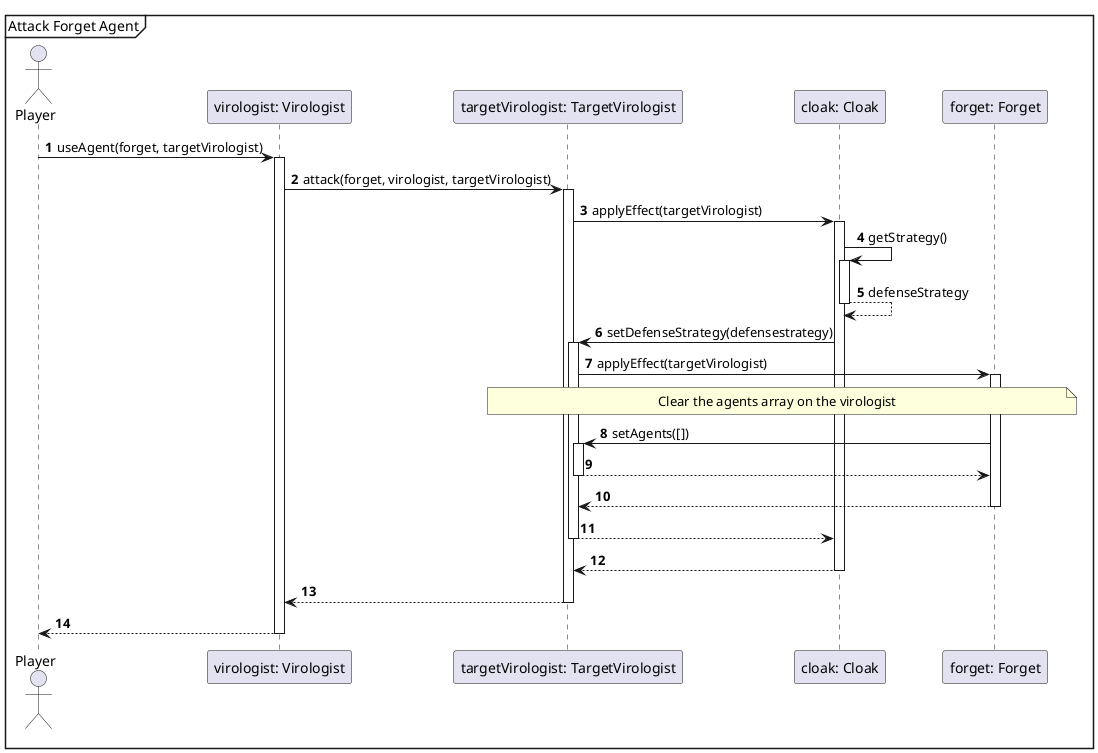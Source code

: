 @startuml
'https://plantuml.com/sequence-diagram

autonumber

mainframe Attack Forget Agent

actor Player

Player -> "virologist: Virologist"++: useAgent(forget, targetVirologist)
"virologist: Virologist" -> "targetVirologist: TargetVirologist"++: attack(forget, virologist, targetVirologist)

"targetVirologist: TargetVirologist" -> "cloak: Cloak" ++ : applyEffect(targetVirologist)

"cloak: Cloak"  -> "cloak: Cloak" ++ : getStrategy()
"cloak: Cloak"  --> "cloak: Cloak" -- : defenseStrategy

"cloak: Cloak"  -> "targetVirologist: TargetVirologist"++: setDefenseStrategy(defensestrategy)

"targetVirologist: TargetVirologist" -> "forget: Forget"++ : applyEffect(targetVirologist)

    note over "targetVirologist: TargetVirologist","forget: Forget"
    Clear the agents array on the virologist
    end note

    "forget: Forget" -> "targetVirologist: TargetVirologist"++ : setAgents([])
    "targetVirologist: TargetVirologist" --> "forget: Forget"--

    "forget: Forget" --> "targetVirologist: TargetVirologist" --

"targetVirologist: TargetVirologist" --> "cloak: Cloak"  --
"cloak: Cloak" --> "targetVirologist: TargetVirologist" --


"targetVirologist: TargetVirologist" --> "virologist: Virologist" --

"virologist: Virologist" --> Player --
@enduml